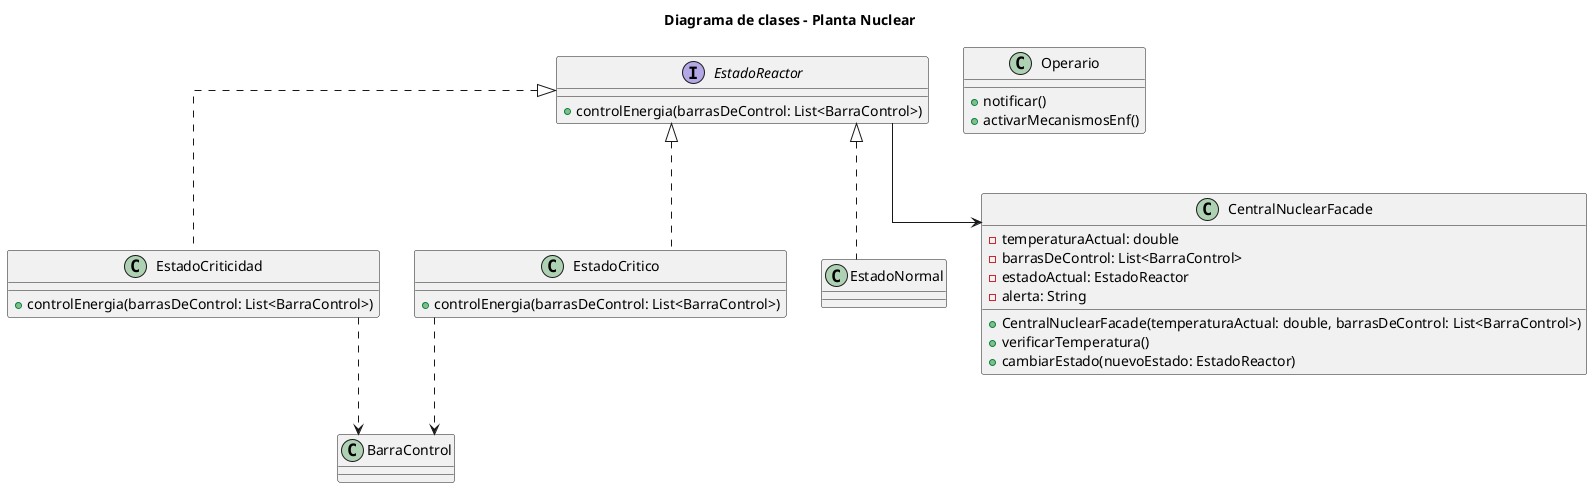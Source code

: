 @startuml

skinparam Linetype ortho

title "Diagrama de clases - Planta Nuclear"

interface EstadoReactor {
    +controlEnergia(barrasDeControl: List<BarraControl>)
}


class EstadoCriticidad implements EstadoReactor{
    +controlEnergia(barrasDeControl: List<BarraControl>)
}

class EstadoCritico implements EstadoReactor{
    +controlEnergia(barrasDeControl: List<BarraControl>)
}

class EstadoNormal implements EstadoReactor{}



class Operario {

    + notificar()
    + activarMecanismosEnf()
}

' uso de Facade 
class CentralNuclearFacade {
    -temperaturaActual: double
    -barrasDeControl: List<BarraControl>
    -estadoActual: EstadoReactor
    -alerta: String

    +CentralNuclearFacade(temperaturaActual: double, barrasDeControl: List<BarraControl>)
    +verificarTemperatura()
    +cambiarEstado(nuevoEstado: EstadoReactor)
}




EstadoCritico ..> BarraControl
EstadoCriticidad ..> BarraControl

EstadoReactor -->  CentralNuclearFacade

@enduml